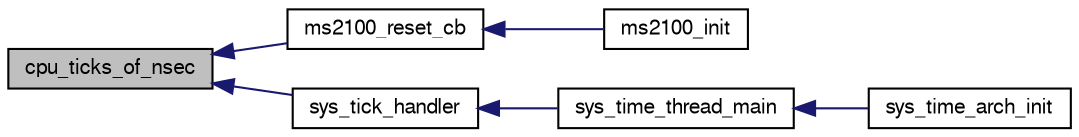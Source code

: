 digraph "cpu_ticks_of_nsec"
{
  edge [fontname="FreeSans",fontsize="10",labelfontname="FreeSans",labelfontsize="10"];
  node [fontname="FreeSans",fontsize="10",shape=record];
  rankdir="LR";
  Node1 [label="cpu_ticks_of_nsec",height=0.2,width=0.4,color="black", fillcolor="grey75", style="filled", fontcolor="black"];
  Node1 -> Node2 [dir="back",color="midnightblue",fontsize="10",style="solid",fontname="FreeSans"];
  Node2 [label="ms2100_reset_cb",height=0.2,width=0.4,color="black", fillcolor="white", style="filled",URL="$ms2100__arch_8h.html#aebb1f87ab92e583e78e79686e935e3b8",tooltip="Reset callback. "];
  Node2 -> Node3 [dir="back",color="midnightblue",fontsize="10",style="solid",fontname="FreeSans"];
  Node3 [label="ms2100_init",height=0.2,width=0.4,color="black", fillcolor="white", style="filled",URL="$ms2100_8h.html#abd4a73602ed7661eccacb070eb07896a"];
  Node1 -> Node4 [dir="back",color="midnightblue",fontsize="10",style="solid",fontname="FreeSans"];
  Node4 [label="sys_tick_handler",height=0.2,width=0.4,color="black", fillcolor="white", style="filled",URL="$linux_2mcu__periph_2sys__time__arch_8c.html#a69effd654e3a455f2f0bba7b270eab48"];
  Node4 -> Node5 [dir="back",color="midnightblue",fontsize="10",style="solid",fontname="FreeSans"];
  Node5 [label="sys_time_thread_main",height=0.2,width=0.4,color="black", fillcolor="white", style="filled",URL="$linux_2mcu__periph_2sys__time__arch_8c.html#a2e9913da251a9ce6c35f3a8a5b3ca23e"];
  Node5 -> Node6 [dir="back",color="midnightblue",fontsize="10",style="solid",fontname="FreeSans"];
  Node6 [label="sys_time_arch_init",height=0.2,width=0.4,color="black", fillcolor="white", style="filled",URL="$linux_2mcu__periph_2sys__time__arch_8c.html#a9b31c2feb846b96205ae20ea6883e1c4"];
}
